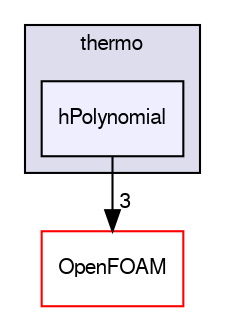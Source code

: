 digraph "src/thermophysicalModels/specie/thermo/hPolynomial" {
  bgcolor=transparent;
  compound=true
  node [ fontsize="10", fontname="FreeSans"];
  edge [ labelfontsize="10", labelfontname="FreeSans"];
  subgraph clusterdir_52d55d2fbf4a26d00084c41bddaf4722 {
    graph [ bgcolor="#ddddee", pencolor="black", label="thermo" fontname="FreeSans", fontsize="10", URL="dir_52d55d2fbf4a26d00084c41bddaf4722.html"]
  dir_f54edc4947c4c92469bbfa50f6bdcb3b [shape=box, label="hPolynomial", style="filled", fillcolor="#eeeeff", pencolor="black", URL="dir_f54edc4947c4c92469bbfa50f6bdcb3b.html"];
  }
  dir_c5473ff19b20e6ec4dfe5c310b3778a8 [shape=box label="OpenFOAM" color="red" URL="dir_c5473ff19b20e6ec4dfe5c310b3778a8.html"];
  dir_f54edc4947c4c92469bbfa50f6bdcb3b->dir_c5473ff19b20e6ec4dfe5c310b3778a8 [headlabel="3", labeldistance=1.5 headhref="dir_002751_001732.html"];
}
